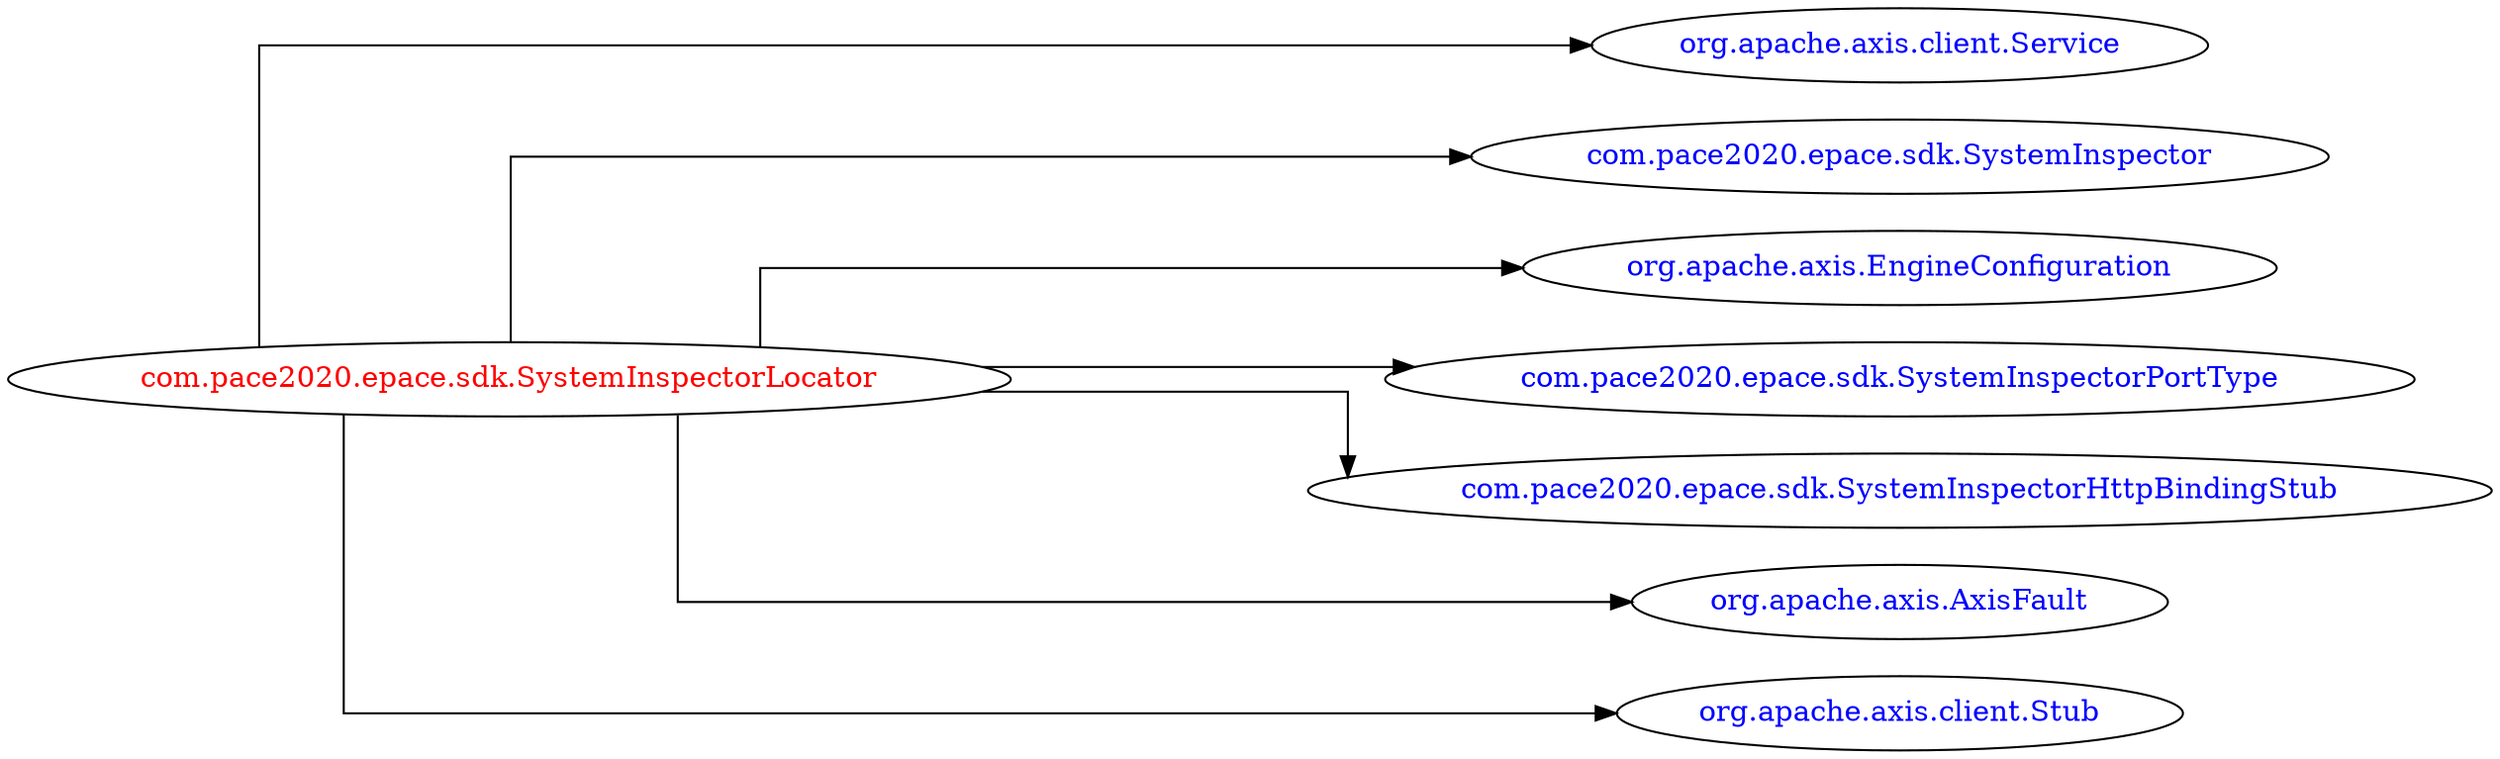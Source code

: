 digraph dependencyGraph {
 concentrate=true;
 ranksep="2.0";
 rankdir="LR"; 
 splines="ortho";
"com.pace2020.epace.sdk.SystemInspectorLocator" [fontcolor="red"];
"org.apache.axis.client.Service" [ fontcolor="blue" ];
"com.pace2020.epace.sdk.SystemInspectorLocator"->"org.apache.axis.client.Service";
"com.pace2020.epace.sdk.SystemInspector" [ fontcolor="blue" ];
"com.pace2020.epace.sdk.SystemInspectorLocator"->"com.pace2020.epace.sdk.SystemInspector";
"org.apache.axis.EngineConfiguration" [ fontcolor="blue" ];
"com.pace2020.epace.sdk.SystemInspectorLocator"->"org.apache.axis.EngineConfiguration";
"com.pace2020.epace.sdk.SystemInspectorPortType" [ fontcolor="blue" ];
"com.pace2020.epace.sdk.SystemInspectorLocator"->"com.pace2020.epace.sdk.SystemInspectorPortType";
"com.pace2020.epace.sdk.SystemInspectorHttpBindingStub" [ fontcolor="blue" ];
"com.pace2020.epace.sdk.SystemInspectorLocator"->"com.pace2020.epace.sdk.SystemInspectorHttpBindingStub";
"org.apache.axis.AxisFault" [ fontcolor="blue" ];
"com.pace2020.epace.sdk.SystemInspectorLocator"->"org.apache.axis.AxisFault";
"org.apache.axis.client.Stub" [ fontcolor="blue" ];
"com.pace2020.epace.sdk.SystemInspectorLocator"->"org.apache.axis.client.Stub";
}